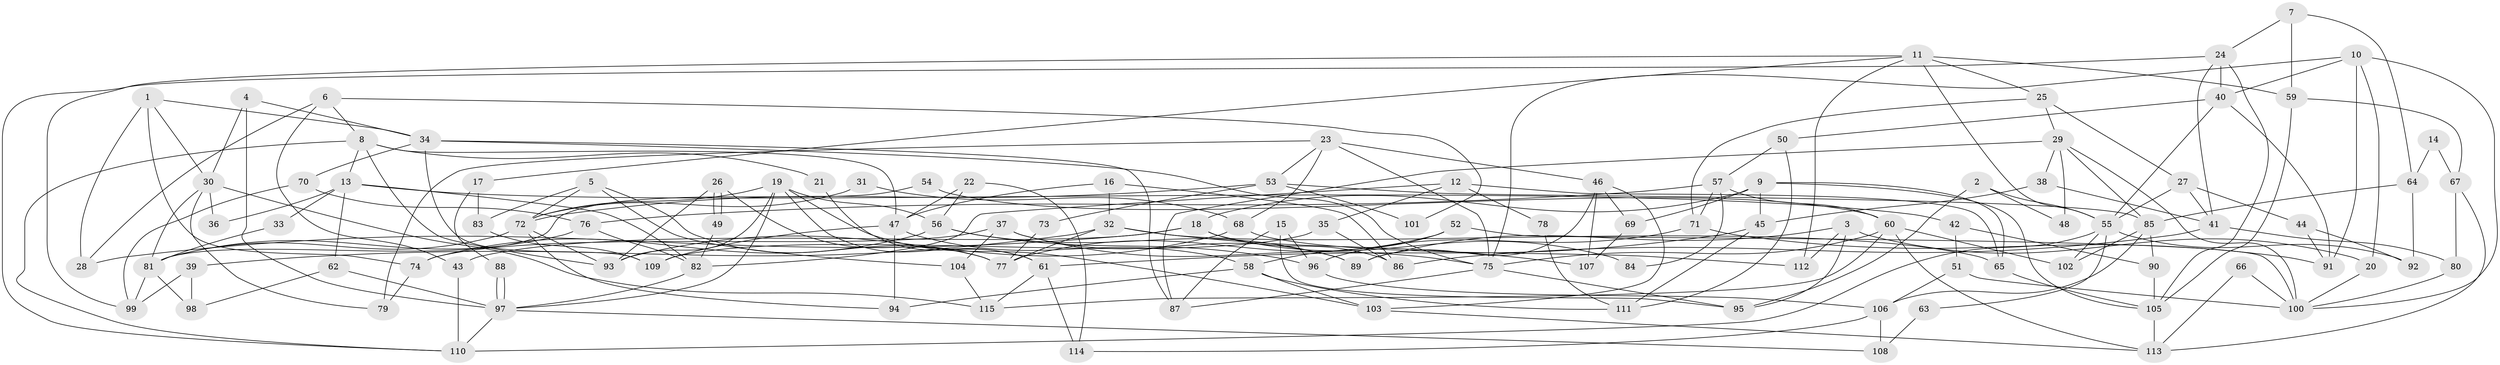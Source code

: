 // Generated by graph-tools (version 1.1) at 2025/11/02/27/25 16:11:19]
// undirected, 115 vertices, 230 edges
graph export_dot {
graph [start="1"]
  node [color=gray90,style=filled];
  1;
  2;
  3;
  4;
  5;
  6;
  7;
  8;
  9;
  10;
  11;
  12;
  13;
  14;
  15;
  16;
  17;
  18;
  19;
  20;
  21;
  22;
  23;
  24;
  25;
  26;
  27;
  28;
  29;
  30;
  31;
  32;
  33;
  34;
  35;
  36;
  37;
  38;
  39;
  40;
  41;
  42;
  43;
  44;
  45;
  46;
  47;
  48;
  49;
  50;
  51;
  52;
  53;
  54;
  55;
  56;
  57;
  58;
  59;
  60;
  61;
  62;
  63;
  64;
  65;
  66;
  67;
  68;
  69;
  70;
  71;
  72;
  73;
  74;
  75;
  76;
  77;
  78;
  79;
  80;
  81;
  82;
  83;
  84;
  85;
  86;
  87;
  88;
  89;
  90;
  91;
  92;
  93;
  94;
  95;
  96;
  97;
  98;
  99;
  100;
  101;
  102;
  103;
  104;
  105;
  106;
  107;
  108;
  109;
  110;
  111;
  112;
  113;
  114;
  115;
  1 -- 34;
  1 -- 30;
  1 -- 28;
  1 -- 74;
  2 -- 55;
  2 -- 95;
  2 -- 48;
  3 -- 89;
  3 -- 20;
  3 -- 95;
  3 -- 112;
  4 -- 97;
  4 -- 34;
  4 -- 30;
  5 -- 77;
  5 -- 72;
  5 -- 83;
  5 -- 104;
  6 -- 8;
  6 -- 43;
  6 -- 28;
  6 -- 101;
  7 -- 64;
  7 -- 24;
  7 -- 59;
  8 -- 93;
  8 -- 47;
  8 -- 13;
  8 -- 21;
  8 -- 110;
  9 -- 105;
  9 -- 45;
  9 -- 18;
  9 -- 65;
  9 -- 69;
  10 -- 40;
  10 -- 100;
  10 -- 20;
  10 -- 75;
  10 -- 91;
  11 -- 59;
  11 -- 99;
  11 -- 17;
  11 -- 25;
  11 -- 55;
  11 -- 112;
  12 -- 82;
  12 -- 65;
  12 -- 35;
  12 -- 78;
  13 -- 62;
  13 -- 33;
  13 -- 36;
  13 -- 42;
  13 -- 82;
  14 -- 64;
  14 -- 67;
  15 -- 96;
  15 -- 95;
  15 -- 87;
  16 -- 86;
  16 -- 47;
  16 -- 32;
  17 -- 83;
  17 -- 88;
  18 -- 28;
  18 -- 43;
  18 -- 84;
  18 -- 86;
  19 -- 93;
  19 -- 97;
  19 -- 56;
  19 -- 61;
  19 -- 72;
  19 -- 103;
  20 -- 100;
  21 -- 61;
  22 -- 47;
  22 -- 56;
  22 -- 114;
  23 -- 46;
  23 -- 75;
  23 -- 53;
  23 -- 68;
  23 -- 79;
  24 -- 110;
  24 -- 40;
  24 -- 41;
  24 -- 105;
  25 -- 29;
  25 -- 27;
  25 -- 71;
  26 -- 93;
  26 -- 49;
  26 -- 49;
  26 -- 77;
  27 -- 55;
  27 -- 41;
  27 -- 44;
  29 -- 87;
  29 -- 85;
  29 -- 38;
  29 -- 48;
  29 -- 100;
  30 -- 79;
  30 -- 36;
  30 -- 81;
  30 -- 115;
  31 -- 72;
  31 -- 68;
  32 -- 65;
  32 -- 39;
  32 -- 77;
  32 -- 107;
  33 -- 81;
  34 -- 87;
  34 -- 75;
  34 -- 70;
  34 -- 109;
  35 -- 86;
  35 -- 109;
  37 -- 75;
  37 -- 104;
  37 -- 74;
  37 -- 89;
  38 -- 41;
  38 -- 45;
  39 -- 99;
  39 -- 98;
  40 -- 50;
  40 -- 91;
  40 -- 55;
  41 -- 80;
  41 -- 86;
  42 -- 90;
  42 -- 51;
  43 -- 110;
  44 -- 91;
  44 -- 92;
  45 -- 61;
  45 -- 111;
  46 -- 89;
  46 -- 107;
  46 -- 69;
  46 -- 103;
  47 -- 109;
  47 -- 58;
  47 -- 94;
  49 -- 82;
  50 -- 111;
  50 -- 57;
  51 -- 100;
  51 -- 106;
  52 -- 77;
  52 -- 58;
  52 -- 100;
  53 -- 85;
  53 -- 72;
  53 -- 73;
  53 -- 101;
  54 -- 81;
  54 -- 60;
  55 -- 63;
  55 -- 92;
  55 -- 102;
  55 -- 110;
  56 -- 74;
  56 -- 89;
  56 -- 96;
  57 -- 76;
  57 -- 60;
  57 -- 71;
  57 -- 84;
  58 -- 103;
  58 -- 94;
  58 -- 111;
  59 -- 105;
  59 -- 67;
  60 -- 115;
  60 -- 113;
  60 -- 75;
  60 -- 102;
  61 -- 114;
  61 -- 115;
  62 -- 98;
  62 -- 97;
  63 -- 108;
  64 -- 92;
  64 -- 85;
  65 -- 105;
  66 -- 113;
  66 -- 100;
  67 -- 80;
  67 -- 113;
  68 -- 112;
  68 -- 93;
  69 -- 107;
  70 -- 76;
  70 -- 99;
  71 -- 91;
  71 -- 96;
  72 -- 81;
  72 -- 93;
  72 -- 94;
  73 -- 77;
  74 -- 79;
  75 -- 87;
  75 -- 95;
  76 -- 81;
  76 -- 82;
  78 -- 111;
  80 -- 100;
  81 -- 98;
  81 -- 99;
  82 -- 97;
  83 -- 109;
  85 -- 102;
  85 -- 106;
  85 -- 90;
  88 -- 97;
  88 -- 97;
  90 -- 105;
  96 -- 106;
  97 -- 110;
  97 -- 108;
  103 -- 113;
  104 -- 115;
  105 -- 113;
  106 -- 108;
  106 -- 114;
}
